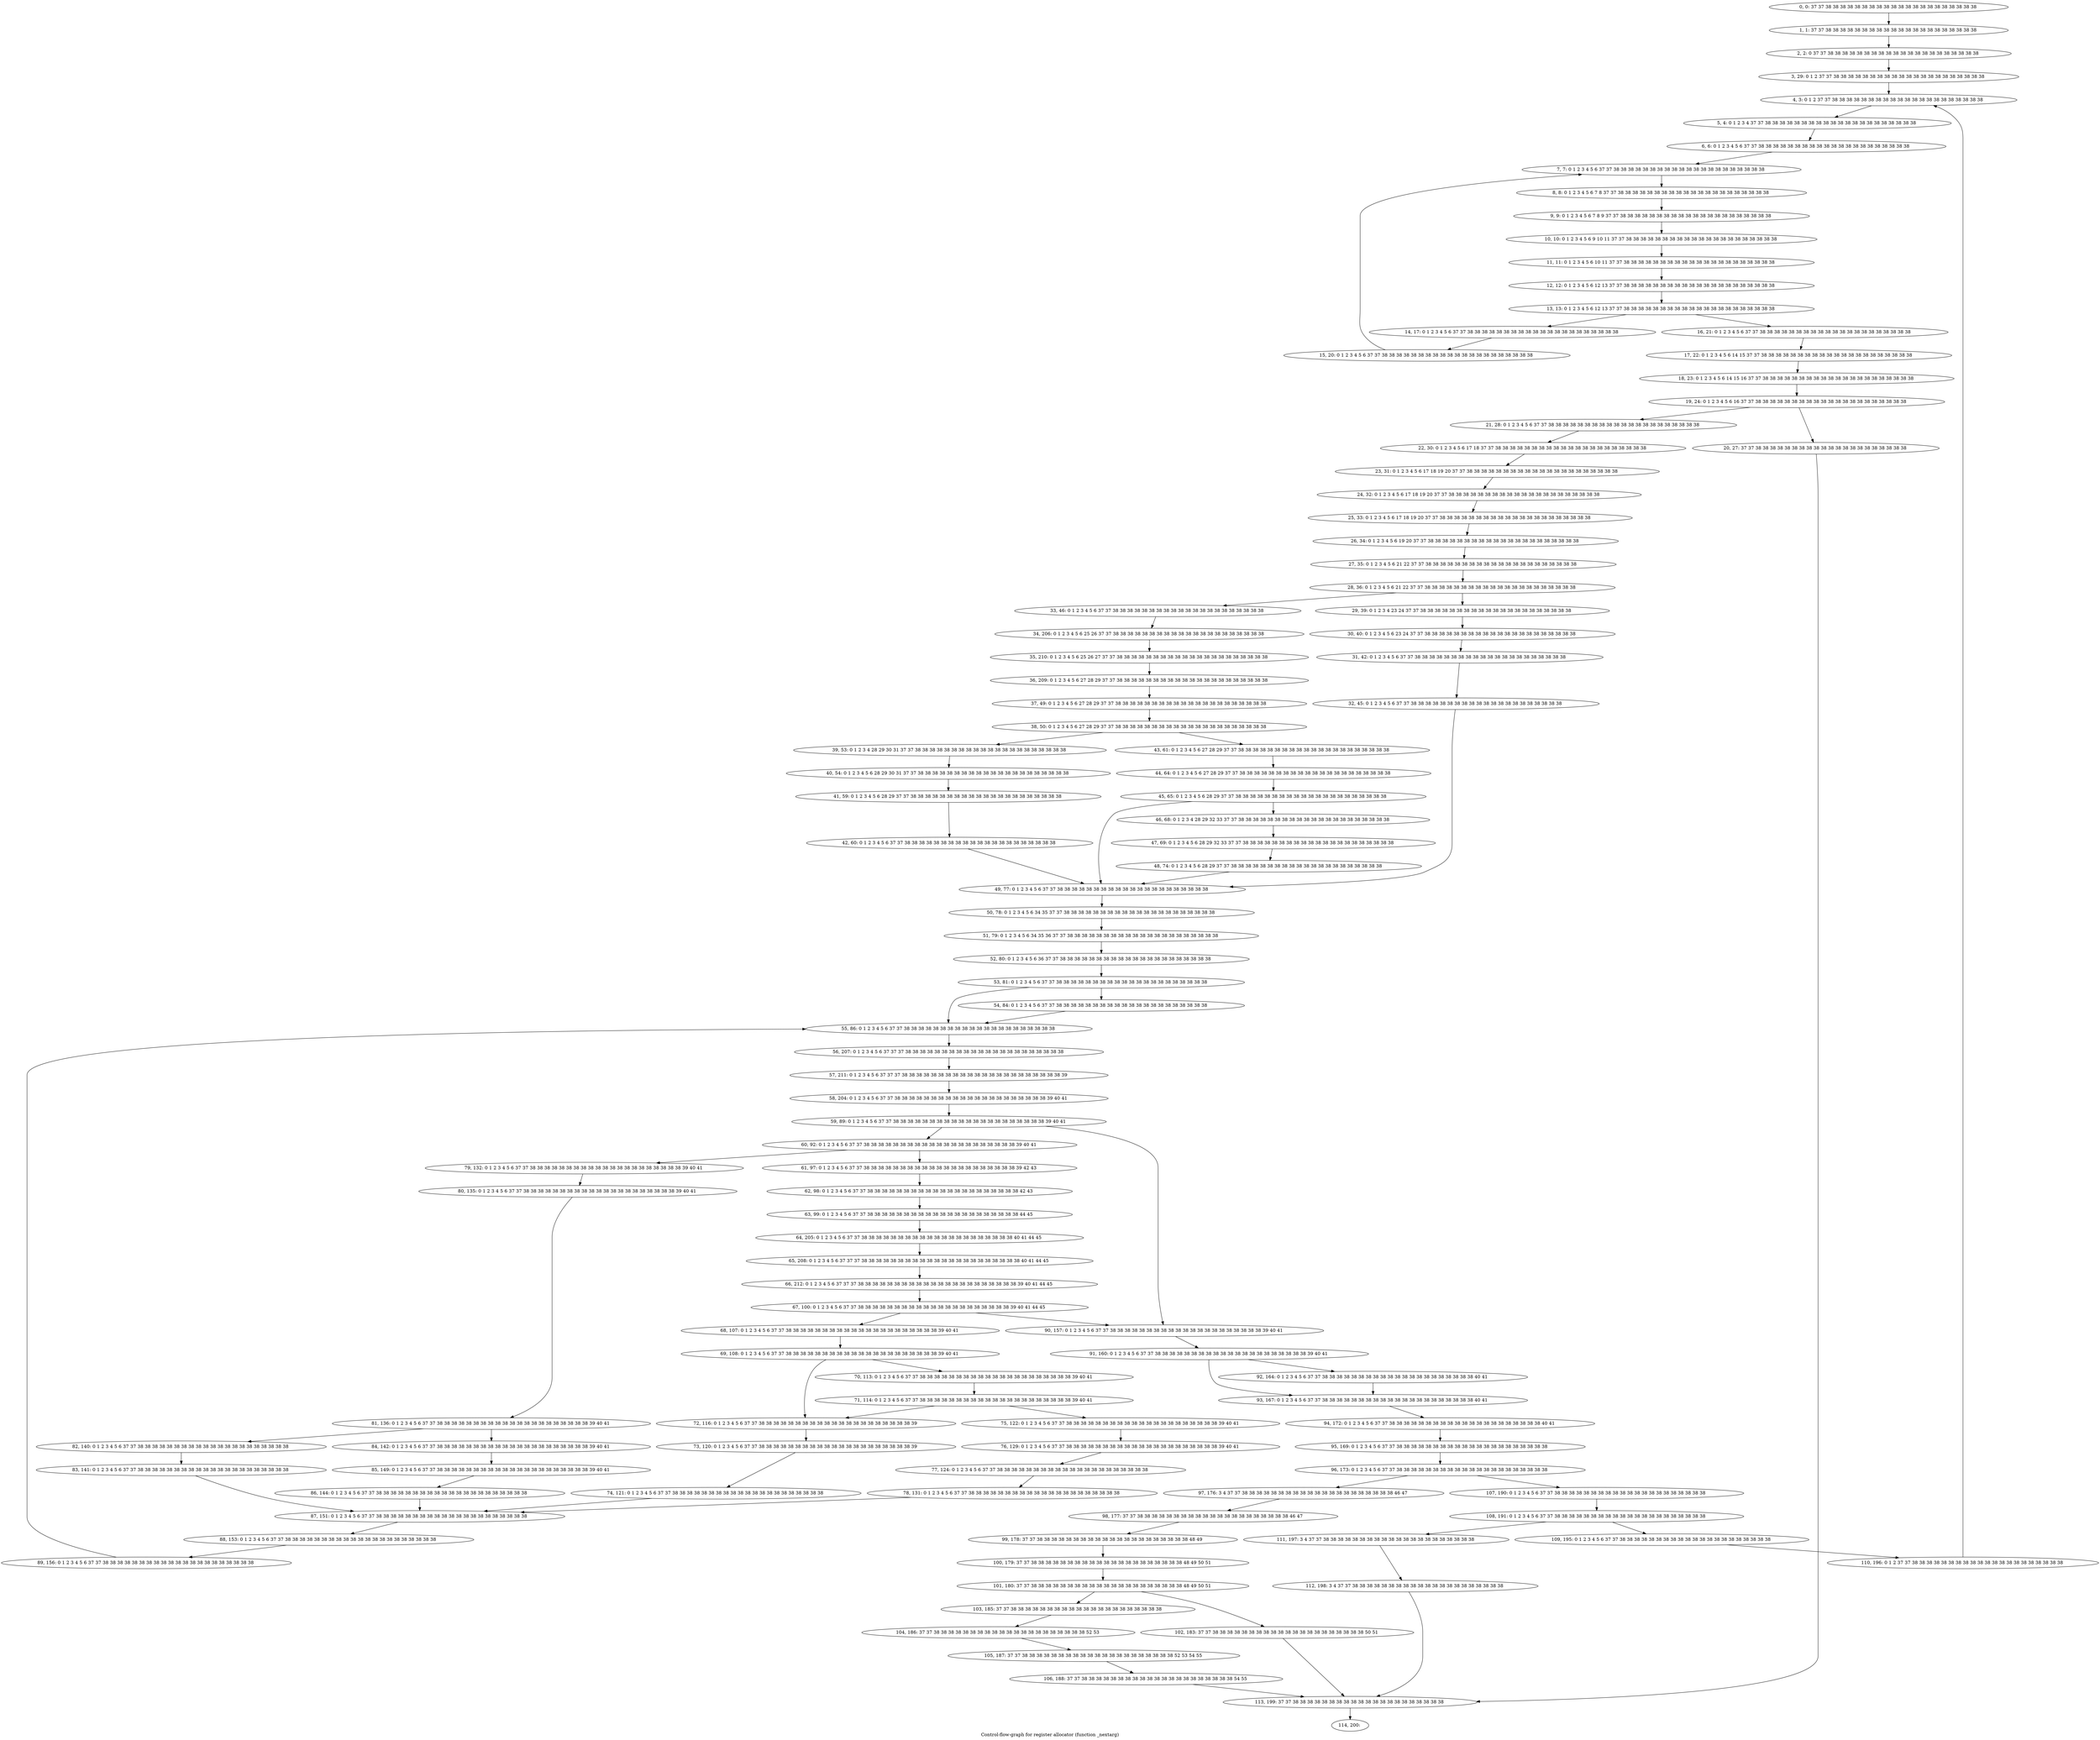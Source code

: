 digraph G {
graph [label="Control-flow-graph for register allocator (function _nextarg)"]
0[label="0, 0: 37 37 38 38 38 38 38 38 38 38 38 38 38 38 38 38 38 38 38 38 38 38 38 "];
1[label="1, 1: 37 37 38 38 38 38 38 38 38 38 38 38 38 38 38 38 38 38 38 38 38 38 38 "];
2[label="2, 2: 0 37 37 38 38 38 38 38 38 38 38 38 38 38 38 38 38 38 38 38 38 38 38 38 "];
3[label="3, 29: 0 1 2 37 37 38 38 38 38 38 38 38 38 38 38 38 38 38 38 38 38 38 38 38 38 38 "];
4[label="4, 3: 0 1 2 37 37 38 38 38 38 38 38 38 38 38 38 38 38 38 38 38 38 38 38 38 38 38 "];
5[label="5, 4: 0 1 2 3 4 37 37 38 38 38 38 38 38 38 38 38 38 38 38 38 38 38 38 38 38 38 38 38 "];
6[label="6, 6: 0 1 2 3 4 5 6 37 37 38 38 38 38 38 38 38 38 38 38 38 38 38 38 38 38 38 38 38 38 38 "];
7[label="7, 7: 0 1 2 3 4 5 6 37 37 38 38 38 38 38 38 38 38 38 38 38 38 38 38 38 38 38 38 38 38 38 "];
8[label="8, 8: 0 1 2 3 4 5 6 7 8 37 37 38 38 38 38 38 38 38 38 38 38 38 38 38 38 38 38 38 38 38 38 38 "];
9[label="9, 9: 0 1 2 3 4 5 6 7 8 9 37 37 38 38 38 38 38 38 38 38 38 38 38 38 38 38 38 38 38 38 38 38 38 "];
10[label="10, 10: 0 1 2 3 4 5 6 9 10 11 37 37 38 38 38 38 38 38 38 38 38 38 38 38 38 38 38 38 38 38 38 38 38 "];
11[label="11, 11: 0 1 2 3 4 5 6 10 11 37 37 38 38 38 38 38 38 38 38 38 38 38 38 38 38 38 38 38 38 38 38 38 "];
12[label="12, 12: 0 1 2 3 4 5 6 12 13 37 37 38 38 38 38 38 38 38 38 38 38 38 38 38 38 38 38 38 38 38 38 38 "];
13[label="13, 13: 0 1 2 3 4 5 6 12 13 37 37 38 38 38 38 38 38 38 38 38 38 38 38 38 38 38 38 38 38 38 38 38 "];
14[label="14, 17: 0 1 2 3 4 5 6 37 37 38 38 38 38 38 38 38 38 38 38 38 38 38 38 38 38 38 38 38 38 38 "];
15[label="15, 20: 0 1 2 3 4 5 6 37 37 38 38 38 38 38 38 38 38 38 38 38 38 38 38 38 38 38 38 38 38 38 "];
16[label="16, 21: 0 1 2 3 4 5 6 37 37 38 38 38 38 38 38 38 38 38 38 38 38 38 38 38 38 38 38 38 38 38 "];
17[label="17, 22: 0 1 2 3 4 5 6 14 15 37 37 38 38 38 38 38 38 38 38 38 38 38 38 38 38 38 38 38 38 38 38 38 "];
18[label="18, 23: 0 1 2 3 4 5 6 14 15 16 37 37 38 38 38 38 38 38 38 38 38 38 38 38 38 38 38 38 38 38 38 38 38 "];
19[label="19, 24: 0 1 2 3 4 5 6 16 37 37 38 38 38 38 38 38 38 38 38 38 38 38 38 38 38 38 38 38 38 38 38 "];
20[label="20, 27: 37 37 38 38 38 38 38 38 38 38 38 38 38 38 38 38 38 38 38 38 38 38 38 "];
21[label="21, 28: 0 1 2 3 4 5 6 37 37 38 38 38 38 38 38 38 38 38 38 38 38 38 38 38 38 38 38 38 38 38 "];
22[label="22, 30: 0 1 2 3 4 5 6 17 18 37 37 38 38 38 38 38 38 38 38 38 38 38 38 38 38 38 38 38 38 38 38 38 "];
23[label="23, 31: 0 1 2 3 4 5 6 17 18 19 20 37 37 38 38 38 38 38 38 38 38 38 38 38 38 38 38 38 38 38 38 38 38 38 "];
24[label="24, 32: 0 1 2 3 4 5 6 17 18 19 20 37 37 38 38 38 38 38 38 38 38 38 38 38 38 38 38 38 38 38 38 38 38 38 "];
25[label="25, 33: 0 1 2 3 4 5 6 17 18 19 20 37 37 38 38 38 38 38 38 38 38 38 38 38 38 38 38 38 38 38 38 38 38 38 "];
26[label="26, 34: 0 1 2 3 4 5 6 19 20 37 37 38 38 38 38 38 38 38 38 38 38 38 38 38 38 38 38 38 38 38 38 38 "];
27[label="27, 35: 0 1 2 3 4 5 6 21 22 37 37 38 38 38 38 38 38 38 38 38 38 38 38 38 38 38 38 38 38 38 38 38 "];
28[label="28, 36: 0 1 2 3 4 5 6 21 22 37 37 38 38 38 38 38 38 38 38 38 38 38 38 38 38 38 38 38 38 38 38 38 "];
29[label="29, 39: 0 1 2 3 4 23 24 37 37 38 38 38 38 38 38 38 38 38 38 38 38 38 38 38 38 38 38 38 38 38 "];
30[label="30, 40: 0 1 2 3 4 5 6 23 24 37 37 38 38 38 38 38 38 38 38 38 38 38 38 38 38 38 38 38 38 38 38 38 "];
31[label="31, 42: 0 1 2 3 4 5 6 37 37 38 38 38 38 38 38 38 38 38 38 38 38 38 38 38 38 38 38 38 38 38 "];
32[label="32, 45: 0 1 2 3 4 5 6 37 37 38 38 38 38 38 38 38 38 38 38 38 38 38 38 38 38 38 38 38 38 38 "];
33[label="33, 46: 0 1 2 3 4 5 6 37 37 38 38 38 38 38 38 38 38 38 38 38 38 38 38 38 38 38 38 38 38 38 "];
34[label="34, 206: 0 1 2 3 4 5 6 25 26 37 37 38 38 38 38 38 38 38 38 38 38 38 38 38 38 38 38 38 38 38 38 38 "];
35[label="35, 210: 0 1 2 3 4 5 6 25 26 27 37 37 38 38 38 38 38 38 38 38 38 38 38 38 38 38 38 38 38 38 38 38 38 "];
36[label="36, 209: 0 1 2 3 4 5 6 27 28 29 37 37 38 38 38 38 38 38 38 38 38 38 38 38 38 38 38 38 38 38 38 38 38 "];
37[label="37, 49: 0 1 2 3 4 5 6 27 28 29 37 37 38 38 38 38 38 38 38 38 38 38 38 38 38 38 38 38 38 38 38 38 38 "];
38[label="38, 50: 0 1 2 3 4 5 6 27 28 29 37 37 38 38 38 38 38 38 38 38 38 38 38 38 38 38 38 38 38 38 38 38 38 "];
39[label="39, 53: 0 1 2 3 4 28 29 30 31 37 37 38 38 38 38 38 38 38 38 38 38 38 38 38 38 38 38 38 38 38 38 38 "];
40[label="40, 54: 0 1 2 3 4 5 6 28 29 30 31 37 37 38 38 38 38 38 38 38 38 38 38 38 38 38 38 38 38 38 38 38 38 38 "];
41[label="41, 59: 0 1 2 3 4 5 6 28 29 37 37 38 38 38 38 38 38 38 38 38 38 38 38 38 38 38 38 38 38 38 38 38 "];
42[label="42, 60: 0 1 2 3 4 5 6 37 37 38 38 38 38 38 38 38 38 38 38 38 38 38 38 38 38 38 38 38 38 38 "];
43[label="43, 61: 0 1 2 3 4 5 6 27 28 29 37 37 38 38 38 38 38 38 38 38 38 38 38 38 38 38 38 38 38 38 38 38 38 "];
44[label="44, 64: 0 1 2 3 4 5 6 27 28 29 37 37 38 38 38 38 38 38 38 38 38 38 38 38 38 38 38 38 38 38 38 38 38 "];
45[label="45, 65: 0 1 2 3 4 5 6 28 29 37 37 38 38 38 38 38 38 38 38 38 38 38 38 38 38 38 38 38 38 38 38 38 "];
46[label="46, 68: 0 1 2 3 4 28 29 32 33 37 37 38 38 38 38 38 38 38 38 38 38 38 38 38 38 38 38 38 38 38 38 38 "];
47[label="47, 69: 0 1 2 3 4 5 6 28 29 32 33 37 37 38 38 38 38 38 38 38 38 38 38 38 38 38 38 38 38 38 38 38 38 38 "];
48[label="48, 74: 0 1 2 3 4 5 6 28 29 37 37 38 38 38 38 38 38 38 38 38 38 38 38 38 38 38 38 38 38 38 38 38 "];
49[label="49, 77: 0 1 2 3 4 5 6 37 37 38 38 38 38 38 38 38 38 38 38 38 38 38 38 38 38 38 38 38 38 38 "];
50[label="50, 78: 0 1 2 3 4 5 6 34 35 37 37 38 38 38 38 38 38 38 38 38 38 38 38 38 38 38 38 38 38 38 38 38 "];
51[label="51, 79: 0 1 2 3 4 5 6 34 35 36 37 37 38 38 38 38 38 38 38 38 38 38 38 38 38 38 38 38 38 38 38 38 38 "];
52[label="52, 80: 0 1 2 3 4 5 6 36 37 37 38 38 38 38 38 38 38 38 38 38 38 38 38 38 38 38 38 38 38 38 38 "];
53[label="53, 81: 0 1 2 3 4 5 6 37 37 38 38 38 38 38 38 38 38 38 38 38 38 38 38 38 38 38 38 38 38 38 "];
54[label="54, 84: 0 1 2 3 4 5 6 37 37 38 38 38 38 38 38 38 38 38 38 38 38 38 38 38 38 38 38 38 38 38 "];
55[label="55, 86: 0 1 2 3 4 5 6 37 37 38 38 38 38 38 38 38 38 38 38 38 38 38 38 38 38 38 38 38 38 38 "];
56[label="56, 207: 0 1 2 3 4 5 6 37 37 37 38 38 38 38 38 38 38 38 38 38 38 38 38 38 38 38 38 38 38 38 38 38 "];
57[label="57, 211: 0 1 2 3 4 5 6 37 37 37 38 38 38 38 38 38 38 38 38 38 38 38 38 38 38 38 38 38 38 38 38 38 39 "];
58[label="58, 204: 0 1 2 3 4 5 6 37 37 38 38 38 38 38 38 38 38 38 38 38 38 38 38 38 38 38 38 38 38 38 39 40 41 "];
59[label="59, 89: 0 1 2 3 4 5 6 37 37 38 38 38 38 38 38 38 38 38 38 38 38 38 38 38 38 38 38 38 38 38 39 40 41 "];
60[label="60, 92: 0 1 2 3 4 5 6 37 37 38 38 38 38 38 38 38 38 38 38 38 38 38 38 38 38 38 38 38 38 38 39 40 41 "];
61[label="61, 97: 0 1 2 3 4 5 6 37 37 38 38 38 38 38 38 38 38 38 38 38 38 38 38 38 38 38 38 38 38 38 39 42 43 "];
62[label="62, 98: 0 1 2 3 4 5 6 37 37 38 38 38 38 38 38 38 38 38 38 38 38 38 38 38 38 38 38 38 38 38 42 43 "];
63[label="63, 99: 0 1 2 3 4 5 6 37 37 38 38 38 38 38 38 38 38 38 38 38 38 38 38 38 38 38 38 38 38 38 44 45 "];
64[label="64, 205: 0 1 2 3 4 5 6 37 37 38 38 38 38 38 38 38 38 38 38 38 38 38 38 38 38 38 38 38 38 38 40 41 44 45 "];
65[label="65, 208: 0 1 2 3 4 5 6 37 37 37 38 38 38 38 38 38 38 38 38 38 38 38 38 38 38 38 38 38 38 38 38 38 40 41 44 45 "];
66[label="66, 212: 0 1 2 3 4 5 6 37 37 37 38 38 38 38 38 38 38 38 38 38 38 38 38 38 38 38 38 38 38 38 38 38 39 40 41 44 45 "];
67[label="67, 100: 0 1 2 3 4 5 6 37 37 38 38 38 38 38 38 38 38 38 38 38 38 38 38 38 38 38 38 38 38 38 39 40 41 44 45 "];
68[label="68, 107: 0 1 2 3 4 5 6 37 37 38 38 38 38 38 38 38 38 38 38 38 38 38 38 38 38 38 38 38 38 38 39 40 41 "];
69[label="69, 108: 0 1 2 3 4 5 6 37 37 38 38 38 38 38 38 38 38 38 38 38 38 38 38 38 38 38 38 38 38 38 39 40 41 "];
70[label="70, 113: 0 1 2 3 4 5 6 37 37 38 38 38 38 38 38 38 38 38 38 38 38 38 38 38 38 38 38 38 38 38 39 40 41 "];
71[label="71, 114: 0 1 2 3 4 5 6 37 37 38 38 38 38 38 38 38 38 38 38 38 38 38 38 38 38 38 38 38 38 38 39 40 41 "];
72[label="72, 116: 0 1 2 3 4 5 6 37 37 38 38 38 38 38 38 38 38 38 38 38 38 38 38 38 38 38 38 38 38 38 39 "];
73[label="73, 120: 0 1 2 3 4 5 6 37 37 38 38 38 38 38 38 38 38 38 38 38 38 38 38 38 38 38 38 38 38 38 39 "];
74[label="74, 121: 0 1 2 3 4 5 6 37 37 38 38 38 38 38 38 38 38 38 38 38 38 38 38 38 38 38 38 38 38 38 "];
75[label="75, 122: 0 1 2 3 4 5 6 37 37 38 38 38 38 38 38 38 38 38 38 38 38 38 38 38 38 38 38 38 38 38 39 40 41 "];
76[label="76, 129: 0 1 2 3 4 5 6 37 37 38 38 38 38 38 38 38 38 38 38 38 38 38 38 38 38 38 38 38 38 38 39 40 41 "];
77[label="77, 124: 0 1 2 3 4 5 6 37 37 38 38 38 38 38 38 38 38 38 38 38 38 38 38 38 38 38 38 38 38 38 "];
78[label="78, 131: 0 1 2 3 4 5 6 37 37 38 38 38 38 38 38 38 38 38 38 38 38 38 38 38 38 38 38 38 38 38 "];
79[label="79, 132: 0 1 2 3 4 5 6 37 37 38 38 38 38 38 38 38 38 38 38 38 38 38 38 38 38 38 38 38 38 38 39 40 41 "];
80[label="80, 135: 0 1 2 3 4 5 6 37 37 38 38 38 38 38 38 38 38 38 38 38 38 38 38 38 38 38 38 38 38 38 39 40 41 "];
81[label="81, 136: 0 1 2 3 4 5 6 37 37 38 38 38 38 38 38 38 38 38 38 38 38 38 38 38 38 38 38 38 38 38 39 40 41 "];
82[label="82, 140: 0 1 2 3 4 5 6 37 37 38 38 38 38 38 38 38 38 38 38 38 38 38 38 38 38 38 38 38 38 38 "];
83[label="83, 141: 0 1 2 3 4 5 6 37 37 38 38 38 38 38 38 38 38 38 38 38 38 38 38 38 38 38 38 38 38 38 "];
84[label="84, 142: 0 1 2 3 4 5 6 37 37 38 38 38 38 38 38 38 38 38 38 38 38 38 38 38 38 38 38 38 38 38 39 40 41 "];
85[label="85, 149: 0 1 2 3 4 5 6 37 37 38 38 38 38 38 38 38 38 38 38 38 38 38 38 38 38 38 38 38 38 38 39 40 41 "];
86[label="86, 144: 0 1 2 3 4 5 6 37 37 38 38 38 38 38 38 38 38 38 38 38 38 38 38 38 38 38 38 38 38 38 "];
87[label="87, 151: 0 1 2 3 4 5 6 37 37 38 38 38 38 38 38 38 38 38 38 38 38 38 38 38 38 38 38 38 38 38 "];
88[label="88, 153: 0 1 2 3 4 5 6 37 37 38 38 38 38 38 38 38 38 38 38 38 38 38 38 38 38 38 38 38 38 38 "];
89[label="89, 156: 0 1 2 3 4 5 6 37 37 38 38 38 38 38 38 38 38 38 38 38 38 38 38 38 38 38 38 38 38 38 "];
90[label="90, 157: 0 1 2 3 4 5 6 37 37 38 38 38 38 38 38 38 38 38 38 38 38 38 38 38 38 38 38 38 38 38 39 40 41 "];
91[label="91, 160: 0 1 2 3 4 5 6 37 37 38 38 38 38 38 38 38 38 38 38 38 38 38 38 38 38 38 38 38 38 38 39 40 41 "];
92[label="92, 164: 0 1 2 3 4 5 6 37 37 38 38 38 38 38 38 38 38 38 38 38 38 38 38 38 38 38 38 38 38 38 40 41 "];
93[label="93, 167: 0 1 2 3 4 5 6 37 37 38 38 38 38 38 38 38 38 38 38 38 38 38 38 38 38 38 38 38 38 38 40 41 "];
94[label="94, 172: 0 1 2 3 4 5 6 37 37 38 38 38 38 38 38 38 38 38 38 38 38 38 38 38 38 38 38 38 38 38 40 41 "];
95[label="95, 169: 0 1 2 3 4 5 6 37 37 38 38 38 38 38 38 38 38 38 38 38 38 38 38 38 38 38 38 38 38 38 "];
96[label="96, 173: 0 1 2 3 4 5 6 37 37 38 38 38 38 38 38 38 38 38 38 38 38 38 38 38 38 38 38 38 38 38 "];
97[label="97, 176: 3 4 37 37 38 38 38 38 38 38 38 38 38 38 38 38 38 38 38 38 38 38 38 38 38 46 47 "];
98[label="98, 177: 37 37 38 38 38 38 38 38 38 38 38 38 38 38 38 38 38 38 38 38 38 38 38 46 47 "];
99[label="99, 178: 37 37 38 38 38 38 38 38 38 38 38 38 38 38 38 38 38 38 38 38 38 38 38 48 49 "];
100[label="100, 179: 37 37 38 38 38 38 38 38 38 38 38 38 38 38 38 38 38 38 38 38 38 38 38 48 49 50 51 "];
101[label="101, 180: 37 37 38 38 38 38 38 38 38 38 38 38 38 38 38 38 38 38 38 38 38 38 38 48 49 50 51 "];
102[label="102, 183: 37 37 38 38 38 38 38 38 38 38 38 38 38 38 38 38 38 38 38 38 38 38 38 50 51 "];
103[label="103, 185: 37 37 38 38 38 38 38 38 38 38 38 38 38 38 38 38 38 38 38 38 38 38 38 "];
104[label="104, 186: 37 37 38 38 38 38 38 38 38 38 38 38 38 38 38 38 38 38 38 38 38 38 38 52 53 "];
105[label="105, 187: 37 37 38 38 38 38 38 38 38 38 38 38 38 38 38 38 38 38 38 38 38 38 38 52 53 54 55 "];
106[label="106, 188: 37 37 38 38 38 38 38 38 38 38 38 38 38 38 38 38 38 38 38 38 38 38 38 54 55 "];
107[label="107, 190: 0 1 2 3 4 5 6 37 37 38 38 38 38 38 38 38 38 38 38 38 38 38 38 38 38 38 38 38 38 38 "];
108[label="108, 191: 0 1 2 3 4 5 6 37 37 38 38 38 38 38 38 38 38 38 38 38 38 38 38 38 38 38 38 38 38 38 "];
109[label="109, 195: 0 1 2 3 4 5 6 37 37 38 38 38 38 38 38 38 38 38 38 38 38 38 38 38 38 38 38 38 38 38 "];
110[label="110, 196: 0 1 2 37 37 38 38 38 38 38 38 38 38 38 38 38 38 38 38 38 38 38 38 38 38 38 "];
111[label="111, 197: 3 4 37 37 38 38 38 38 38 38 38 38 38 38 38 38 38 38 38 38 38 38 38 38 38 "];
112[label="112, 198: 3 4 37 37 38 38 38 38 38 38 38 38 38 38 38 38 38 38 38 38 38 38 38 38 38 "];
113[label="113, 199: 37 37 38 38 38 38 38 38 38 38 38 38 38 38 38 38 38 38 38 38 38 38 38 "];
114[label="114, 200: "];
0->1 ;
1->2 ;
2->3 ;
3->4 ;
4->5 ;
5->6 ;
6->7 ;
7->8 ;
8->9 ;
9->10 ;
10->11 ;
11->12 ;
12->13 ;
13->14 ;
13->16 ;
14->15 ;
15->7 ;
16->17 ;
17->18 ;
18->19 ;
19->20 ;
19->21 ;
20->113 ;
21->22 ;
22->23 ;
23->24 ;
24->25 ;
25->26 ;
26->27 ;
27->28 ;
28->29 ;
28->33 ;
29->30 ;
30->31 ;
31->32 ;
32->49 ;
33->34 ;
34->35 ;
35->36 ;
36->37 ;
37->38 ;
38->39 ;
38->43 ;
39->40 ;
40->41 ;
41->42 ;
42->49 ;
43->44 ;
44->45 ;
45->46 ;
45->49 ;
46->47 ;
47->48 ;
48->49 ;
49->50 ;
50->51 ;
51->52 ;
52->53 ;
53->54 ;
53->55 ;
54->55 ;
55->56 ;
56->57 ;
57->58 ;
58->59 ;
59->60 ;
59->90 ;
60->61 ;
60->79 ;
61->62 ;
62->63 ;
63->64 ;
64->65 ;
65->66 ;
66->67 ;
67->68 ;
67->90 ;
68->69 ;
69->70 ;
69->72 ;
70->71 ;
71->72 ;
71->75 ;
72->73 ;
73->74 ;
74->87 ;
75->76 ;
76->77 ;
77->78 ;
78->87 ;
79->80 ;
80->81 ;
81->82 ;
81->84 ;
82->83 ;
83->87 ;
84->85 ;
85->86 ;
86->87 ;
87->88 ;
88->89 ;
89->55 ;
90->91 ;
91->92 ;
91->93 ;
92->93 ;
93->94 ;
94->95 ;
95->96 ;
96->97 ;
96->107 ;
97->98 ;
98->99 ;
99->100 ;
100->101 ;
101->102 ;
101->103 ;
102->113 ;
103->104 ;
104->105 ;
105->106 ;
106->113 ;
107->108 ;
108->109 ;
108->111 ;
109->110 ;
110->4 ;
111->112 ;
112->113 ;
113->114 ;
}

